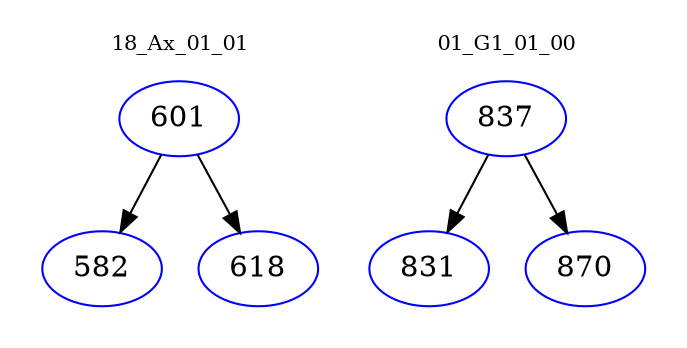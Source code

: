 digraph{
subgraph cluster_0 {
color = white
label = "18_Ax_01_01";
fontsize=10;
T0_601 [label="601", color="blue"]
T0_601 -> T0_582 [color="black"]
T0_582 [label="582", color="blue"]
T0_601 -> T0_618 [color="black"]
T0_618 [label="618", color="blue"]
}
subgraph cluster_1 {
color = white
label = "01_G1_01_00";
fontsize=10;
T1_837 [label="837", color="blue"]
T1_837 -> T1_831 [color="black"]
T1_831 [label="831", color="blue"]
T1_837 -> T1_870 [color="black"]
T1_870 [label="870", color="blue"]
}
}
